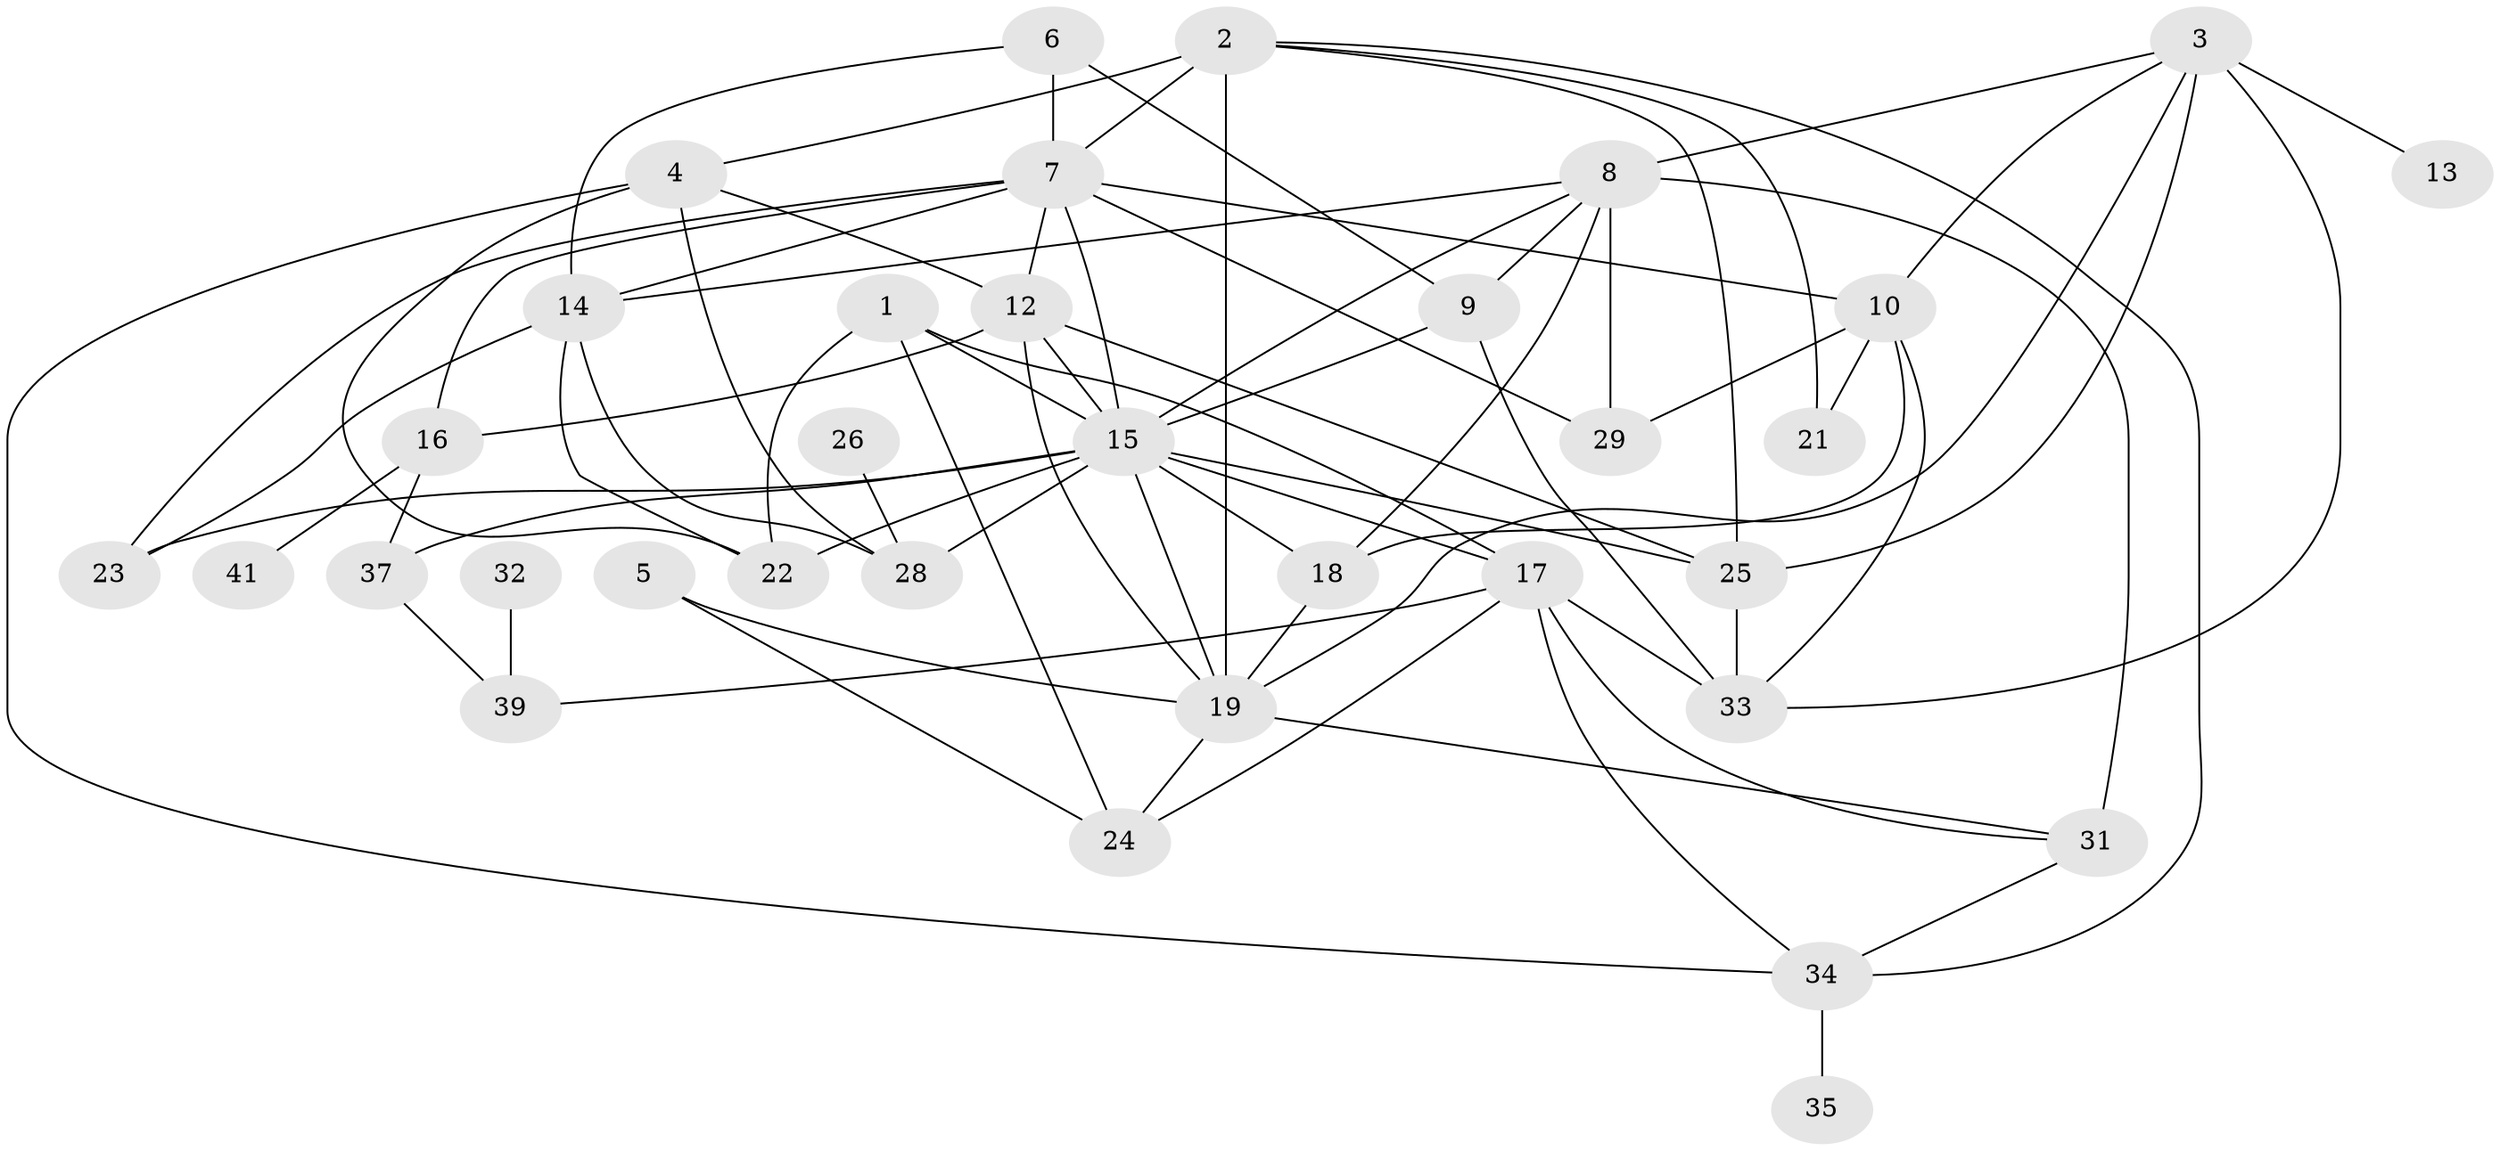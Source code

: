 // original degree distribution, {4: 0.17346938775510204, 1: 0.15306122448979592, 2: 0.24489795918367346, 3: 0.21428571428571427, 5: 0.11224489795918367, 9: 0.02040816326530612, 7: 0.01020408163265306, 0: 0.061224489795918366, 6: 0.01020408163265306}
// Generated by graph-tools (version 1.1) at 2025/48/03/04/25 22:48:10]
// undirected, 34 vertices, 75 edges
graph export_dot {
  node [color=gray90,style=filled];
  1;
  2;
  3;
  4;
  5;
  6;
  7;
  8;
  9;
  10;
  12;
  13;
  14;
  15;
  16;
  17;
  18;
  19;
  21;
  22;
  23;
  24;
  25;
  26;
  28;
  29;
  31;
  32;
  33;
  34;
  35;
  37;
  39;
  41;
  1 -- 15 [weight=1.0];
  1 -- 17 [weight=1.0];
  1 -- 22 [weight=1.0];
  1 -- 24 [weight=1.0];
  2 -- 4 [weight=1.0];
  2 -- 7 [weight=1.0];
  2 -- 19 [weight=3.0];
  2 -- 21 [weight=1.0];
  2 -- 25 [weight=1.0];
  2 -- 34 [weight=1.0];
  3 -- 8 [weight=1.0];
  3 -- 10 [weight=1.0];
  3 -- 13 [weight=1.0];
  3 -- 19 [weight=1.0];
  3 -- 25 [weight=1.0];
  3 -- 33 [weight=1.0];
  4 -- 12 [weight=1.0];
  4 -- 22 [weight=1.0];
  4 -- 28 [weight=1.0];
  4 -- 34 [weight=1.0];
  5 -- 19 [weight=1.0];
  5 -- 24 [weight=1.0];
  6 -- 7 [weight=1.0];
  6 -- 9 [weight=1.0];
  6 -- 14 [weight=1.0];
  7 -- 10 [weight=3.0];
  7 -- 12 [weight=2.0];
  7 -- 14 [weight=1.0];
  7 -- 15 [weight=2.0];
  7 -- 16 [weight=1.0];
  7 -- 23 [weight=1.0];
  7 -- 29 [weight=1.0];
  8 -- 9 [weight=1.0];
  8 -- 14 [weight=1.0];
  8 -- 15 [weight=1.0];
  8 -- 18 [weight=1.0];
  8 -- 29 [weight=1.0];
  8 -- 31 [weight=4.0];
  9 -- 15 [weight=1.0];
  9 -- 33 [weight=1.0];
  10 -- 18 [weight=1.0];
  10 -- 21 [weight=1.0];
  10 -- 29 [weight=2.0];
  10 -- 33 [weight=1.0];
  12 -- 15 [weight=1.0];
  12 -- 16 [weight=1.0];
  12 -- 19 [weight=1.0];
  12 -- 25 [weight=1.0];
  14 -- 22 [weight=1.0];
  14 -- 23 [weight=1.0];
  14 -- 28 [weight=1.0];
  15 -- 17 [weight=1.0];
  15 -- 18 [weight=2.0];
  15 -- 19 [weight=1.0];
  15 -- 22 [weight=1.0];
  15 -- 23 [weight=1.0];
  15 -- 25 [weight=1.0];
  15 -- 28 [weight=1.0];
  15 -- 37 [weight=2.0];
  16 -- 37 [weight=1.0];
  16 -- 41 [weight=1.0];
  17 -- 24 [weight=1.0];
  17 -- 31 [weight=1.0];
  17 -- 33 [weight=1.0];
  17 -- 34 [weight=1.0];
  17 -- 39 [weight=1.0];
  18 -- 19 [weight=1.0];
  19 -- 24 [weight=1.0];
  19 -- 31 [weight=1.0];
  25 -- 33 [weight=1.0];
  26 -- 28 [weight=1.0];
  31 -- 34 [weight=1.0];
  32 -- 39 [weight=1.0];
  34 -- 35 [weight=1.0];
  37 -- 39 [weight=1.0];
}

